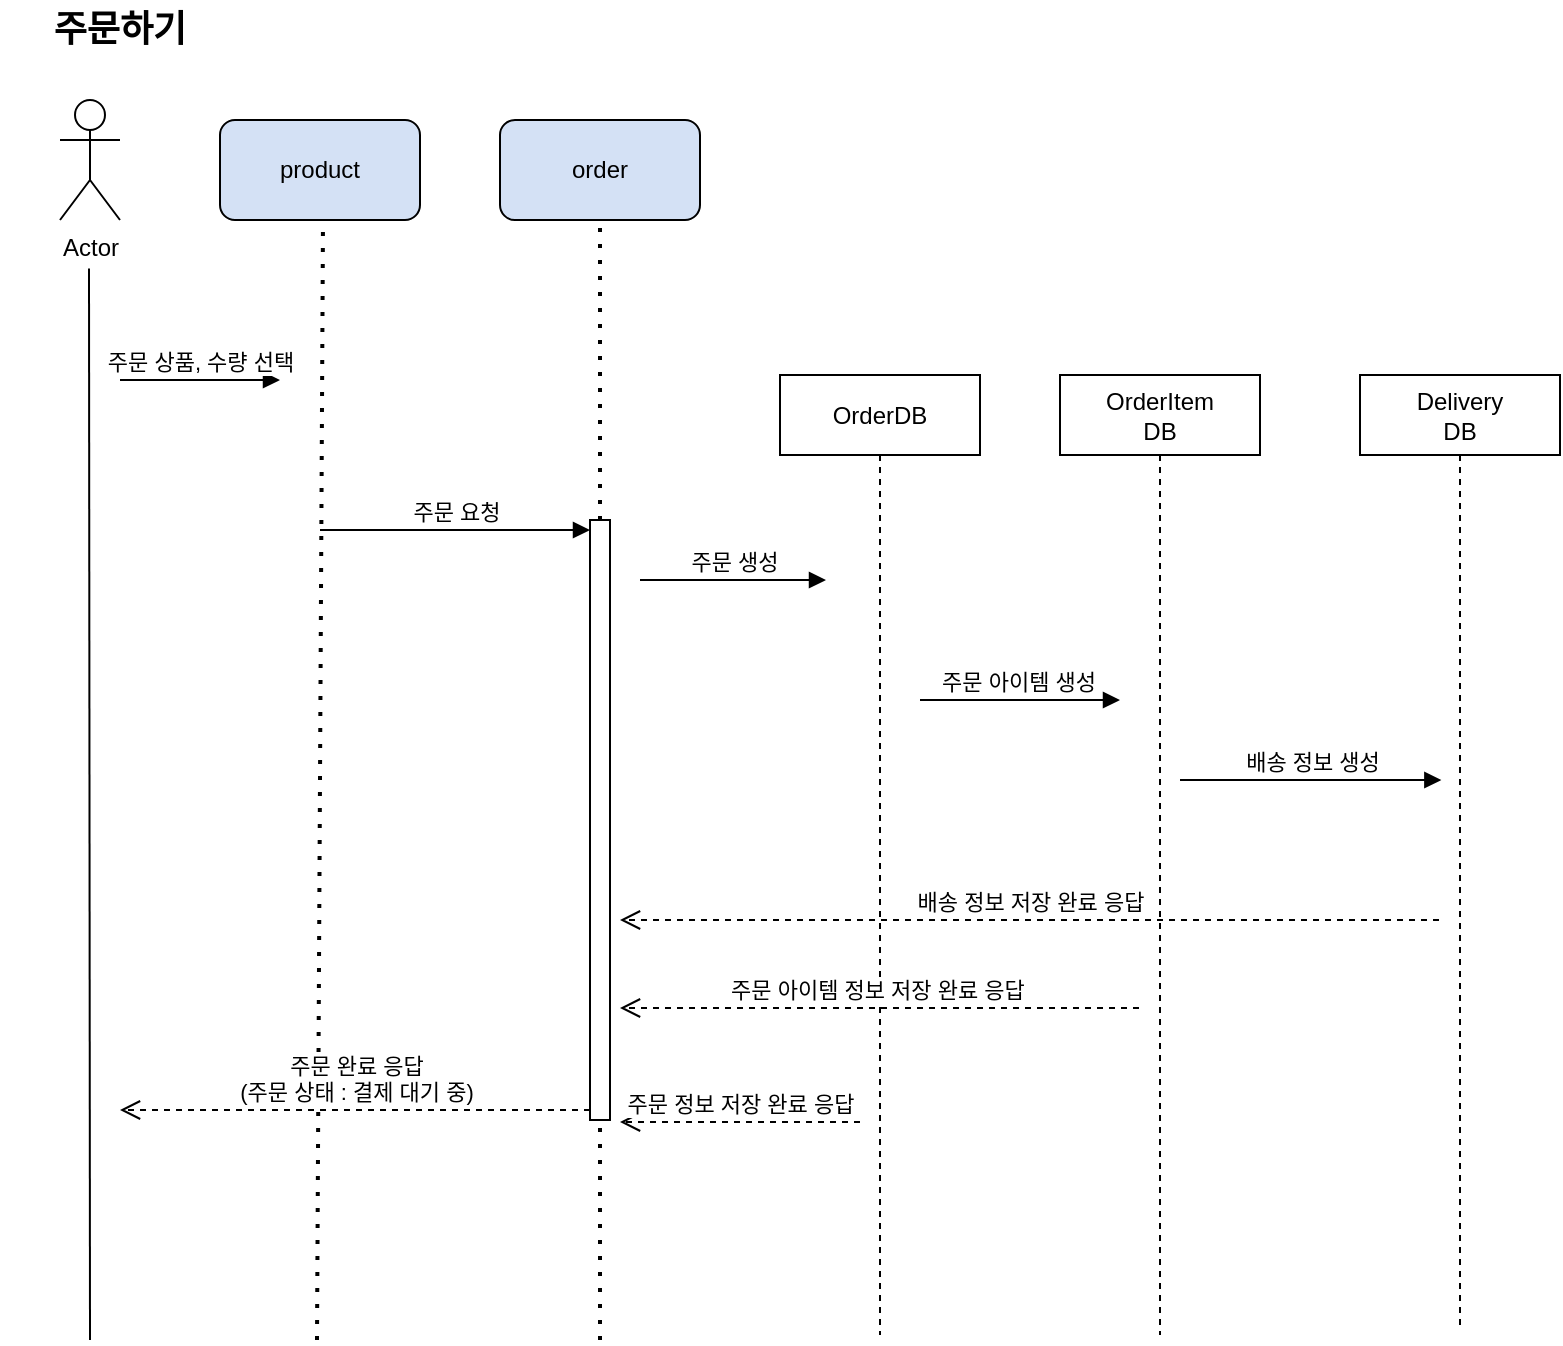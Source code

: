 <mxfile version="24.7.14" pages="5">
  <diagram name="페이지-1" id="WRoLit3VYdb5ZFfxIGQj">
    <mxGraphModel dx="1249" dy="565" grid="1" gridSize="10" guides="1" tooltips="1" connect="1" arrows="1" fold="1" page="1" pageScale="1" pageWidth="827" pageHeight="1169" math="0" shadow="0">
      <root>
        <mxCell id="0" />
        <mxCell id="1" parent="0" />
        <mxCell id="eQJ8v424_2ciiSd1WkQJ-2" value="Actor" style="shape=umlActor;verticalLabelPosition=bottom;verticalAlign=top;html=1;outlineConnect=0;" parent="1" vertex="1">
          <mxGeometry x="40" y="140" width="30" height="60" as="geometry" />
        </mxCell>
        <mxCell id="eQJ8v424_2ciiSd1WkQJ-3" value="order" style="rounded=1;whiteSpace=wrap;html=1;fillColor=#D4E1F5;" parent="1" vertex="1">
          <mxGeometry x="260" y="150" width="100" height="50" as="geometry" />
        </mxCell>
        <mxCell id="ROf_A3cMsUEbPv-aKV---3" value="product" style="rounded=1;whiteSpace=wrap;html=1;fillColor=#D4E1F5;" parent="1" vertex="1">
          <mxGeometry x="120" y="150" width="100" height="50" as="geometry" />
        </mxCell>
        <mxCell id="ch8EnE-0D9XuvopaY-Js-1" value="" style="endArrow=none;html=1;rounded=0;" parent="1" edge="1">
          <mxGeometry width="50" height="50" relative="1" as="geometry">
            <mxPoint x="55" y="760" as="sourcePoint" />
            <mxPoint x="54.5" y="224.2" as="targetPoint" />
          </mxGeometry>
        </mxCell>
        <mxCell id="ch8EnE-0D9XuvopaY-Js-4" value="" style="endArrow=none;dashed=1;html=1;dashPattern=1 3;strokeWidth=2;rounded=0;entryX=0.5;entryY=1;entryDx=0;entryDy=0;" parent="1" source="1HuaOCge5v_VYuKNWLp7-7" target="eQJ8v424_2ciiSd1WkQJ-3" edge="1">
          <mxGeometry width="50" height="50" relative="1" as="geometry">
            <mxPoint x="310" y="760" as="sourcePoint" />
            <mxPoint x="402.5" y="230" as="targetPoint" />
            <Array as="points" />
          </mxGeometry>
        </mxCell>
        <mxCell id="ch8EnE-0D9XuvopaY-Js-5" value="" style="endArrow=none;dashed=1;html=1;dashPattern=1 3;strokeWidth=2;rounded=0;entryX=0.5;entryY=1;entryDx=0;entryDy=0;" parent="1" edge="1">
          <mxGeometry width="50" height="50" relative="1" as="geometry">
            <mxPoint x="168.5" y="760" as="sourcePoint" />
            <mxPoint x="171.5" y="200" as="targetPoint" />
          </mxGeometry>
        </mxCell>
        <mxCell id="DrC_wuYofATTZ53OWNpY-7" value="주문 상품, 수량 선택" style="html=1;verticalAlign=bottom;endArrow=block;curved=0;rounded=0;" parent="1" edge="1">
          <mxGeometry width="80" relative="1" as="geometry">
            <mxPoint x="70" y="280" as="sourcePoint" />
            <mxPoint x="150" y="280" as="targetPoint" />
          </mxGeometry>
        </mxCell>
        <mxCell id="DrC_wuYofATTZ53OWNpY-9" value="주문 아이템 생성" style="html=1;verticalAlign=bottom;endArrow=block;curved=0;rounded=0;" parent="1" edge="1">
          <mxGeometry width="80" relative="1" as="geometry">
            <mxPoint x="470" y="440" as="sourcePoint" />
            <mxPoint x="570" y="440" as="targetPoint" />
            <mxPoint x="-1" as="offset" />
          </mxGeometry>
        </mxCell>
        <mxCell id="DrC_wuYofATTZ53OWNpY-10" value="배송 정보 생성" style="html=1;verticalAlign=bottom;endArrow=block;curved=0;rounded=0;" parent="1" edge="1">
          <mxGeometry x="0.012" width="80" relative="1" as="geometry">
            <mxPoint x="600.004" y="480" as="sourcePoint" />
            <mxPoint x="730.68" y="480" as="targetPoint" />
            <mxPoint as="offset" />
          </mxGeometry>
        </mxCell>
        <mxCell id="DrC_wuYofATTZ53OWNpY-18" value="OrderDB" style="shape=umlLifeline;perimeter=lifelinePerimeter;whiteSpace=wrap;html=1;container=1;dropTarget=0;collapsible=0;recursiveResize=0;outlineConnect=0;portConstraint=eastwest;newEdgeStyle={&quot;curved&quot;:0,&quot;rounded&quot;:0};" parent="1" vertex="1">
          <mxGeometry x="400" y="277.5" width="100" height="480" as="geometry" />
        </mxCell>
        <mxCell id="DrC_wuYofATTZ53OWNpY-19" value="OrderItem&lt;div&gt;DB&lt;/div&gt;" style="shape=umlLifeline;perimeter=lifelinePerimeter;whiteSpace=wrap;html=1;container=1;dropTarget=0;collapsible=0;recursiveResize=0;outlineConnect=0;portConstraint=eastwest;newEdgeStyle={&quot;curved&quot;:0,&quot;rounded&quot;:0};" parent="1" vertex="1">
          <mxGeometry x="540" y="277.5" width="100" height="480" as="geometry" />
        </mxCell>
        <mxCell id="DrC_wuYofATTZ53OWNpY-20" value="Delivery&lt;div&gt;DB&lt;/div&gt;" style="shape=umlLifeline;perimeter=lifelinePerimeter;whiteSpace=wrap;html=1;container=1;dropTarget=0;collapsible=0;recursiveResize=0;outlineConnect=0;portConstraint=eastwest;newEdgeStyle={&quot;curved&quot;:0,&quot;rounded&quot;:0};" parent="1" vertex="1">
          <mxGeometry x="690" y="277.5" width="100" height="475" as="geometry" />
        </mxCell>
        <mxCell id="DrC_wuYofATTZ53OWNpY-21" value="&lt;font style=&quot;font-size: 18px;&quot;&gt;&lt;b&gt;주문하기&lt;/b&gt;&lt;/font&gt;" style="text;html=1;align=center;verticalAlign=middle;whiteSpace=wrap;rounded=0;" parent="1" vertex="1">
          <mxGeometry x="10" y="90" width="120" height="30" as="geometry" />
        </mxCell>
        <mxCell id="DrC_wuYofATTZ53OWNpY-23" value="주문 생성" style="html=1;verticalAlign=bottom;endArrow=block;curved=0;rounded=0;" parent="1" edge="1">
          <mxGeometry width="80" relative="1" as="geometry">
            <mxPoint x="330" y="380" as="sourcePoint" />
            <mxPoint x="423" y="380" as="targetPoint" />
          </mxGeometry>
        </mxCell>
        <mxCell id="DrC_wuYofATTZ53OWNpY-25" value="주문 정보 저장 완료 응답" style="html=1;verticalAlign=bottom;endArrow=open;dashed=1;endSize=8;curved=0;rounded=0;" parent="1" edge="1">
          <mxGeometry relative="1" as="geometry">
            <mxPoint x="440" y="651" as="sourcePoint" />
            <mxPoint x="320" y="651" as="targetPoint" />
          </mxGeometry>
        </mxCell>
        <mxCell id="1HuaOCge5v_VYuKNWLp7-1" value="배송 정보 저장 완료 응답" style="html=1;verticalAlign=bottom;endArrow=open;dashed=1;endSize=8;curved=0;rounded=0;" parent="1" edge="1">
          <mxGeometry relative="1" as="geometry">
            <mxPoint x="729.5" y="550" as="sourcePoint" />
            <mxPoint x="320" y="550" as="targetPoint" />
          </mxGeometry>
        </mxCell>
        <mxCell id="1HuaOCge5v_VYuKNWLp7-3" value="주문 아이템 정보 저장 완료 응답&amp;nbsp;" style="html=1;verticalAlign=bottom;endArrow=open;dashed=1;endSize=8;curved=0;rounded=0;" parent="1" edge="1">
          <mxGeometry relative="1" as="geometry">
            <mxPoint x="579.5" y="594" as="sourcePoint" />
            <mxPoint x="320" y="594" as="targetPoint" />
          </mxGeometry>
        </mxCell>
        <mxCell id="1HuaOCge5v_VYuKNWLp7-8" value="주문 요청" style="html=1;verticalAlign=bottom;endArrow=block;curved=0;rounded=0;entryX=0;entryY=0;entryDx=0;entryDy=5;" parent="1" target="1HuaOCge5v_VYuKNWLp7-7" edge="1">
          <mxGeometry relative="1" as="geometry">
            <mxPoint x="170" y="355" as="sourcePoint" />
          </mxGeometry>
        </mxCell>
        <mxCell id="1HuaOCge5v_VYuKNWLp7-9" value="주문 완료 응답&lt;div&gt;(주문 상태 : 결제 대기 중)&lt;/div&gt;" style="html=1;verticalAlign=bottom;endArrow=open;dashed=1;endSize=8;curved=0;rounded=0;exitX=0;exitY=1;exitDx=0;exitDy=-5;" parent="1" source="1HuaOCge5v_VYuKNWLp7-7" edge="1">
          <mxGeometry relative="1" as="geometry">
            <mxPoint x="70" y="645" as="targetPoint" />
          </mxGeometry>
        </mxCell>
        <mxCell id="1HuaOCge5v_VYuKNWLp7-10" value="" style="endArrow=none;dashed=1;html=1;dashPattern=1 3;strokeWidth=2;rounded=0;entryX=0.5;entryY=1;entryDx=0;entryDy=0;" parent="1" target="1HuaOCge5v_VYuKNWLp7-7" edge="1">
          <mxGeometry width="50" height="50" relative="1" as="geometry">
            <mxPoint x="310" y="760" as="sourcePoint" />
            <mxPoint x="310" y="200" as="targetPoint" />
            <Array as="points">
              <mxPoint x="310" y="410" />
            </Array>
          </mxGeometry>
        </mxCell>
        <mxCell id="1HuaOCge5v_VYuKNWLp7-7" value="" style="html=1;points=[[0,0,0,0,5],[0,1,0,0,-5],[1,0,0,0,5],[1,1,0,0,-5]];perimeter=orthogonalPerimeter;outlineConnect=0;targetShapes=umlLifeline;portConstraint=eastwest;newEdgeStyle={&quot;curved&quot;:0,&quot;rounded&quot;:0};" parent="1" vertex="1">
          <mxGeometry x="305" y="350" width="10" height="300" as="geometry" />
        </mxCell>
      </root>
    </mxGraphModel>
  </diagram>
  <diagram id="4tM7CVCS7vxJw4GQVKxg" name="페이지-2">
    <mxGraphModel dx="1263" dy="565" grid="1" gridSize="10" guides="1" tooltips="1" connect="1" arrows="1" fold="1" page="1" pageScale="1" pageWidth="827" pageHeight="1169" math="0" shadow="0">
      <root>
        <mxCell id="0" />
        <mxCell id="1" parent="0" />
        <mxCell id="D3860NNwwH6Mt3lkiWBg-1" value="" style="shape=umlLifeline;perimeter=lifelinePerimeter;whiteSpace=wrap;html=1;container=1;dropTarget=0;collapsible=0;recursiveResize=0;outlineConnect=0;portConstraint=eastwest;newEdgeStyle={&quot;curved&quot;:0,&quot;rounded&quot;:0};participant=umlActor;" vertex="1" parent="1">
          <mxGeometry x="50" y="80" width="20" height="480" as="geometry" />
        </mxCell>
        <mxCell id="Gjynsa3b7OpVEyxEnJJn-7" value="" style="rounded=1;whiteSpace=wrap;html=1;fillColor=#D4E1F5;" vertex="1" parent="1">
          <mxGeometry x="284" y="75" width="100" height="40" as="geometry" />
        </mxCell>
        <mxCell id="Gjynsa3b7OpVEyxEnJJn-8" value="payment" style="text;html=1;align=center;verticalAlign=middle;whiteSpace=wrap;rounded=0;" vertex="1" parent="1">
          <mxGeometry x="304" y="80" width="60" height="30" as="geometry" />
        </mxCell>
        <mxCell id="Gjynsa3b7OpVEyxEnJJn-9" value="" style="endArrow=none;dashed=1;html=1;rounded=0;" edge="1" parent="1">
          <mxGeometry width="50" height="50" relative="1" as="geometry">
            <mxPoint x="334" y="555" as="sourcePoint" />
            <mxPoint x="333.5" y="115" as="targetPoint" />
          </mxGeometry>
        </mxCell>
        <mxCell id="Gjynsa3b7OpVEyxEnJJn-10" value="payment&lt;div&gt;DB&lt;/div&gt;" style="shape=umlLifeline;perimeter=lifelinePerimeter;whiteSpace=wrap;html=1;container=1;dropTarget=0;collapsible=0;recursiveResize=0;outlineConnect=0;portConstraint=eastwest;newEdgeStyle={&quot;curved&quot;:0,&quot;rounded&quot;:0};" vertex="1" parent="1">
          <mxGeometry x="444" y="195" width="100" height="360" as="geometry" />
        </mxCell>
        <mxCell id="Gjynsa3b7OpVEyxEnJJn-12" value="결제 요청&lt;div&gt;(주문 상태 : 결제 대기 중)&lt;/div&gt;" style="html=1;verticalAlign=bottom;endArrow=block;curved=0;rounded=0;" edge="1" parent="1">
          <mxGeometry width="80" relative="1" as="geometry">
            <mxPoint x="180" y="250" as="sourcePoint" />
            <mxPoint x="324.5" y="250" as="targetPoint" />
          </mxGeometry>
        </mxCell>
        <mxCell id="CJL42BtyvI71mpXRJ3Wc-3" value="결제 정보 저장 완료&lt;div&gt;(결제 상태 : 결제 대기 중)&lt;/div&gt;" style="html=1;verticalAlign=bottom;endArrow=open;dashed=1;endSize=8;curved=0;rounded=0;exitX=0;exitY=1;exitDx=0;exitDy=-5;" edge="1" parent="1">
          <mxGeometry relative="1" as="geometry">
            <mxPoint x="351" y="385" as="targetPoint" />
            <mxPoint x="485" y="385" as="sourcePoint" />
          </mxGeometry>
        </mxCell>
        <mxCell id="CJL42BtyvI71mpXRJ3Wc-2" value="결제 진입" style="html=1;verticalAlign=bottom;endArrow=block;curved=0;rounded=0;entryX=0;entryY=0;entryDx=0;entryDy=5;" edge="1" parent="1">
          <mxGeometry relative="1" as="geometry">
            <mxPoint x="351" y="314.5" as="sourcePoint" />
            <mxPoint x="485" y="314.5" as="targetPoint" />
          </mxGeometry>
        </mxCell>
        <mxCell id="wAaVnhT1qRl54LRTX45x-1" value="" style="rounded=1;whiteSpace=wrap;html=1;fillColor=#D4E1F5;" vertex="1" parent="1">
          <mxGeometry x="120" y="75" width="100" height="40" as="geometry" />
        </mxCell>
        <mxCell id="wAaVnhT1qRl54LRTX45x-2" value="order" style="text;html=1;align=center;verticalAlign=middle;whiteSpace=wrap;rounded=0;" vertex="1" parent="1">
          <mxGeometry x="140" y="80" width="60" height="30" as="geometry" />
        </mxCell>
        <mxCell id="wAaVnhT1qRl54LRTX45x-3" value="" style="endArrow=none;dashed=1;html=1;rounded=0;" edge="1" parent="1">
          <mxGeometry width="50" height="50" relative="1" as="geometry">
            <mxPoint x="170" y="560" as="sourcePoint" />
            <mxPoint x="169.5" y="120" as="targetPoint" />
          </mxGeometry>
        </mxCell>
        <mxCell id="wAaVnhT1qRl54LRTX45x-4" value="주문 요청" style="html=1;verticalAlign=bottom;endArrow=block;curved=0;rounded=0;" edge="1" parent="1">
          <mxGeometry width="80" relative="1" as="geometry">
            <mxPoint x="60" y="160" as="sourcePoint" />
            <mxPoint x="160" y="160" as="targetPoint" />
          </mxGeometry>
        </mxCell>
        <mxCell id="wAaVnhT1qRl54LRTX45x-5" value="결제 진입 완료 응답" style="html=1;verticalAlign=bottom;endArrow=open;dashed=1;endSize=8;curved=0;rounded=0;" edge="1" parent="1">
          <mxGeometry relative="1" as="geometry">
            <mxPoint x="320" y="440" as="sourcePoint" />
            <mxPoint x="180" y="440" as="targetPoint" />
          </mxGeometry>
        </mxCell>
      </root>
    </mxGraphModel>
  </diagram>
  <diagram id="0V6Af24dNaBUSIfwgEDf" name="페이지-3">
    <mxGraphModel dx="1469" dy="665" grid="1" gridSize="10" guides="1" tooltips="1" connect="1" arrows="1" fold="1" page="1" pageScale="1" pageWidth="827" pageHeight="1169" math="0" shadow="0">
      <root>
        <mxCell id="0" />
        <mxCell id="1" parent="0" />
        <mxCell id="o3-l-gzNNko5rsVmKDn--2" value="" style="shape=umlLifeline;perimeter=lifelinePerimeter;whiteSpace=wrap;html=1;container=1;dropTarget=0;collapsible=0;recursiveResize=0;outlineConnect=0;portConstraint=eastwest;newEdgeStyle={&quot;curved&quot;:0,&quot;rounded&quot;:0};participant=umlActor;" vertex="1" parent="1">
          <mxGeometry x="120" y="50" width="20" height="730" as="geometry" />
        </mxCell>
        <mxCell id="bGClRJY_-c0kWPcMGO3n-1" value="" style="rounded=1;whiteSpace=wrap;html=1;fillColor=#D4E1F5;" vertex="1" parent="1">
          <mxGeometry x="420" y="60" width="100" height="40" as="geometry" />
        </mxCell>
        <mxCell id="bGClRJY_-c0kWPcMGO3n-2" value="order" style="text;html=1;align=center;verticalAlign=middle;whiteSpace=wrap;rounded=0;" vertex="1" parent="1">
          <mxGeometry x="440" y="65" width="60" height="30" as="geometry" />
        </mxCell>
        <mxCell id="bGClRJY_-c0kWPcMGO3n-3" value="" style="endArrow=none;dashed=1;html=1;rounded=0;" edge="1" parent="1" source="xGhp4jzEglrGoTv47Ga3-14">
          <mxGeometry width="50" height="50" relative="1" as="geometry">
            <mxPoint x="470" y="640" as="sourcePoint" />
            <mxPoint x="469.5" y="100" as="targetPoint" />
          </mxGeometry>
        </mxCell>
        <mxCell id="bGClRJY_-c0kWPcMGO3n-4" value="" style="rounded=1;whiteSpace=wrap;html=1;fillColor=#D4E1F5;" vertex="1" parent="1">
          <mxGeometry x="684" y="190" width="100" height="40" as="geometry" />
        </mxCell>
        <mxCell id="bGClRJY_-c0kWPcMGO3n-5" value="payment" style="text;html=1;align=center;verticalAlign=middle;whiteSpace=wrap;rounded=0;" vertex="1" parent="1">
          <mxGeometry x="704" y="195" width="60" height="30" as="geometry" />
        </mxCell>
        <mxCell id="bGClRJY_-c0kWPcMGO3n-6" value="" style="endArrow=none;dashed=1;html=1;rounded=0;" edge="1" parent="1" source="P25Dd3joDolIJPKENSxf-22">
          <mxGeometry width="50" height="50" relative="1" as="geometry">
            <mxPoint x="734" y="610" as="sourcePoint" />
            <mxPoint x="733.5" y="230" as="targetPoint" />
          </mxGeometry>
        </mxCell>
        <mxCell id="JGuChMRz6p59fMZfUo6x-2" value="payment&lt;div&gt;DB&lt;/div&gt;" style="shape=umlLifeline;perimeter=lifelinePerimeter;whiteSpace=wrap;html=1;container=1;dropTarget=0;collapsible=0;recursiveResize=0;outlineConnect=0;portConstraint=eastwest;newEdgeStyle={&quot;curved&quot;:0,&quot;rounded&quot;:0};" vertex="1" parent="1">
          <mxGeometry x="830" y="250" width="100" height="520" as="geometry" />
        </mxCell>
        <mxCell id="P25Dd3joDolIJPKENSxf-19" value="결제 승인" style="html=1;verticalAlign=bottom;endArrow=open;dashed=1;endSize=8;curved=0;rounded=0;exitX=0;exitY=1;exitDx=0;exitDy=-5;" edge="1" parent="JGuChMRz6p59fMZfUo6x-2">
          <mxGeometry relative="1" as="geometry">
            <mxPoint x="-90" y="255" as="targetPoint" />
            <mxPoint x="40" y="255" as="sourcePoint" />
          </mxGeometry>
        </mxCell>
        <mxCell id="JGuChMRz6p59fMZfUo6x-7" value="order&lt;div&gt;DB&lt;/div&gt;" style="shape=umlLifeline;perimeter=lifelinePerimeter;whiteSpace=wrap;html=1;container=1;dropTarget=0;collapsible=0;recursiveResize=0;outlineConnect=0;portConstraint=eastwest;newEdgeStyle={&quot;curved&quot;:0,&quot;rounded&quot;:0};" vertex="1" parent="1">
          <mxGeometry x="540" y="150" width="100" height="630" as="geometry" />
        </mxCell>
        <mxCell id="JGuChMRz6p59fMZfUo6x-8" value="주문 요청" style="html=1;verticalAlign=bottom;endArrow=block;curved=0;rounded=0;" edge="1" parent="1">
          <mxGeometry width="80" relative="1" as="geometry">
            <mxPoint x="310" y="240" as="sourcePoint" />
            <mxPoint x="440" y="240" as="targetPoint" />
          </mxGeometry>
        </mxCell>
        <mxCell id="xGhp4jzEglrGoTv47Ga3-6" value="" style="html=1;points=[[0,0,0,0,5],[0,1,0,0,-5],[1,0,0,0,5],[1,1,0,0,-5]];perimeter=orthogonalPerimeter;outlineConnect=0;targetShapes=umlLifeline;portConstraint=eastwest;newEdgeStyle={&quot;curved&quot;:0,&quot;rounded&quot;:0};" vertex="1" parent="1">
          <mxGeometry x="730" y="260" width="10" height="140" as="geometry" />
        </mxCell>
        <mxCell id="xGhp4jzEglrGoTv47Ga3-7" value="결제 진입 요청" style="html=1;verticalAlign=bottom;endArrow=block;curved=0;rounded=0;entryX=0;entryY=0;entryDx=0;entryDy=5;" edge="1" target="xGhp4jzEglrGoTv47Ga3-6" parent="1">
          <mxGeometry relative="1" as="geometry">
            <mxPoint x="490" y="265" as="sourcePoint" />
          </mxGeometry>
        </mxCell>
        <mxCell id="xGhp4jzEglrGoTv47Ga3-8" value="결제 진입 완료 응답" style="html=1;verticalAlign=bottom;endArrow=open;dashed=1;endSize=8;curved=0;rounded=0;exitX=0;exitY=1;exitDx=0;exitDy=-5;" edge="1" source="xGhp4jzEglrGoTv47Ga3-6" parent="1">
          <mxGeometry relative="1" as="geometry">
            <mxPoint x="490" y="395" as="targetPoint" />
          </mxGeometry>
        </mxCell>
        <mxCell id="xGhp4jzEglrGoTv47Ga3-10" value="주문 상태 변경" style="html=1;verticalAlign=bottom;endArrow=block;curved=0;rounded=0;" edge="1" parent="1">
          <mxGeometry width="80" relative="1" as="geometry">
            <mxPoint x="484" y="615" as="sourcePoint" />
            <mxPoint x="583.5" y="615" as="targetPoint" />
          </mxGeometry>
        </mxCell>
        <mxCell id="xGhp4jzEglrGoTv47Ga3-11" value="주문 상태 변경 완료&lt;div&gt;(주문 완료)&lt;/div&gt;" style="html=1;verticalAlign=bottom;endArrow=open;dashed=1;endSize=8;curved=0;rounded=0;" edge="1" parent="1">
          <mxGeometry relative="1" as="geometry">
            <mxPoint x="580" y="660" as="sourcePoint" />
            <mxPoint x="480" y="660" as="targetPoint" />
          </mxGeometry>
        </mxCell>
        <mxCell id="xGhp4jzEglrGoTv47Ga3-12" value="주문 완료 응답" style="html=1;verticalAlign=bottom;endArrow=open;dashed=1;endSize=8;curved=0;rounded=0;" edge="1" parent="1">
          <mxGeometry relative="1" as="geometry">
            <mxPoint x="435" y="670" as="sourcePoint" />
            <mxPoint x="320" y="670" as="targetPoint" />
          </mxGeometry>
        </mxCell>
        <mxCell id="xGhp4jzEglrGoTv47Ga3-15" value="" style="endArrow=none;dashed=1;html=1;rounded=0;" edge="1" parent="1" target="xGhp4jzEglrGoTv47Ga3-14">
          <mxGeometry width="50" height="50" relative="1" as="geometry">
            <mxPoint x="470" y="790" as="sourcePoint" />
            <mxPoint x="469.5" y="100" as="targetPoint" />
          </mxGeometry>
        </mxCell>
        <mxCell id="xGhp4jzEglrGoTv47Ga3-14" value="" style="html=1;points=[[0,0,0,0,5],[0,1,0,0,-5],[1,0,0,0,5],[1,1,0,0,-5]];perimeter=orthogonalPerimeter;outlineConnect=0;targetShapes=umlLifeline;portConstraint=eastwest;newEdgeStyle={&quot;curved&quot;:0,&quot;rounded&quot;:0};" vertex="1" parent="1">
          <mxGeometry x="464" y="230" width="10" height="450" as="geometry" />
        </mxCell>
        <mxCell id="xGhp4jzEglrGoTv47Ga3-16" value="결제 정보 생성" style="html=1;verticalAlign=bottom;endArrow=block;curved=0;rounded=0;" edge="1" parent="1">
          <mxGeometry width="80" relative="1" as="geometry">
            <mxPoint x="750" y="320" as="sourcePoint" />
            <mxPoint x="870" y="320.5" as="targetPoint" />
          </mxGeometry>
        </mxCell>
        <mxCell id="xGhp4jzEglrGoTv47Ga3-17" value="결제 정보 저장 완료&lt;div&gt;(결제key 자동 생성)&lt;/div&gt;" style="html=1;verticalAlign=bottom;endArrow=open;dashed=1;endSize=8;curved=0;rounded=0;" edge="1" parent="1">
          <mxGeometry relative="1" as="geometry">
            <mxPoint x="870" y="360" as="sourcePoint" />
            <mxPoint x="750" y="360.5" as="targetPoint" />
          </mxGeometry>
        </mxCell>
        <mxCell id="famdBSAuyncv_2C-D6JL-5" value="" style="endArrow=none;dashed=1;html=1;rounded=0;" edge="1" parent="1">
          <mxGeometry width="50" height="50" relative="1" as="geometry">
            <mxPoint x="734" y="780" as="sourcePoint" />
            <mxPoint x="734" y="580" as="targetPoint" />
          </mxGeometry>
        </mxCell>
        <mxCell id="P25Dd3joDolIJPKENSxf-1" value="결제 승인 완료 응답" style="html=1;verticalAlign=bottom;endArrow=open;dashed=1;endSize=8;curved=0;rounded=0;" edge="1" parent="1">
          <mxGeometry relative="1" as="geometry">
            <mxPoint x="720" y="530" as="sourcePoint" />
            <mxPoint x="480" y="530" as="targetPoint" />
          </mxGeometry>
        </mxCell>
        <mxCell id="P25Dd3joDolIJPKENSxf-5" value="" style="endArrow=none;dashed=1;html=1;rounded=0;" edge="1" parent="1">
          <mxGeometry width="50" height="50" relative="1" as="geometry">
            <mxPoint x="734" y="690.8" as="sourcePoint" />
            <mxPoint x="734" y="610" as="targetPoint" />
          </mxGeometry>
        </mxCell>
        <mxCell id="P25Dd3joDolIJPKENSxf-18" value="결제 승인 요청" style="html=1;verticalAlign=bottom;endArrow=block;curved=0;rounded=0;" edge="1" parent="1">
          <mxGeometry relative="1" as="geometry">
            <mxPoint x="490" y="450" as="sourcePoint" />
            <mxPoint x="720" y="450" as="targetPoint" />
          </mxGeometry>
        </mxCell>
        <mxCell id="P25Dd3joDolIJPKENSxf-21" value="결제 상태 변경" style="html=1;verticalAlign=bottom;endArrow=block;curved=0;rounded=0;" edge="1" parent="1">
          <mxGeometry width="80" relative="1" as="geometry">
            <mxPoint x="750" y="464.41" as="sourcePoint" />
            <mxPoint x="865.5" y="464.41" as="targetPoint" />
          </mxGeometry>
        </mxCell>
        <mxCell id="P25Dd3joDolIJPKENSxf-23" value="" style="endArrow=none;dashed=1;html=1;rounded=0;" edge="1" parent="1" target="P25Dd3joDolIJPKENSxf-22">
          <mxGeometry width="50" height="50" relative="1" as="geometry">
            <mxPoint x="734" y="610" as="sourcePoint" />
            <mxPoint x="733.5" y="230" as="targetPoint" />
          </mxGeometry>
        </mxCell>
        <mxCell id="P25Dd3joDolIJPKENSxf-22" value="" style="html=1;points=[[0,0,0,0,5],[0,1,0,0,-5],[1,0,0,0,5],[1,1,0,0,-5]];perimeter=orthogonalPerimeter;outlineConnect=0;targetShapes=umlLifeline;portConstraint=eastwest;newEdgeStyle={&quot;curved&quot;:0,&quot;rounded&quot;:0};" vertex="1" parent="1">
          <mxGeometry x="729" y="450" width="10" height="80" as="geometry" />
        </mxCell>
        <mxCell id="1khDPGGnKX2368tYUp9J-1" value="product" style="rounded=1;whiteSpace=wrap;html=1;fillColor=#D4E1F5;" vertex="1" parent="1">
          <mxGeometry x="230" y="50" width="100" height="50" as="geometry" />
        </mxCell>
        <mxCell id="1khDPGGnKX2368tYUp9J-2" value="" style="endArrow=none;dashed=1;html=1;dashPattern=1 3;strokeWidth=2;rounded=0;entryX=0.5;entryY=1;entryDx=0;entryDy=0;" edge="1" parent="1">
          <mxGeometry width="50" height="50" relative="1" as="geometry">
            <mxPoint x="279" y="790.941" as="sourcePoint" />
            <mxPoint x="281.5" y="100" as="targetPoint" />
          </mxGeometry>
        </mxCell>
        <mxCell id="rSTi9NOTo8DQfTD0bwJo-1" value="주문 상품, 수량 선택" style="html=1;verticalAlign=bottom;endArrow=block;curved=0;rounded=0;" edge="1" parent="1">
          <mxGeometry width="80" relative="1" as="geometry">
            <mxPoint x="150" y="160" as="sourcePoint" />
            <mxPoint x="260" y="160" as="targetPoint" />
          </mxGeometry>
        </mxCell>
        <mxCell id="rSTi9NOTo8DQfTD0bwJo-3" value="product&lt;div&gt;DB&lt;/div&gt;" style="shape=umlLifeline;perimeter=lifelinePerimeter;whiteSpace=wrap;html=1;container=1;dropTarget=0;collapsible=0;recursiveResize=0;outlineConnect=0;portConstraint=eastwest;newEdgeStyle={&quot;curved&quot;:0,&quot;rounded&quot;:0};" vertex="1" parent="1">
          <mxGeometry x="960" y="470" width="100" height="300" as="geometry" />
        </mxCell>
        <mxCell id="rSTi9NOTo8DQfTD0bwJo-4" value="" style="html=1;points=[[0,0,0,0,5],[0,1,0,0,-5],[1,0,0,0,5],[1,1,0,0,-5]];perimeter=orthogonalPerimeter;outlineConnect=0;targetShapes=umlLifeline;portConstraint=eastwest;newEdgeStyle={&quot;curved&quot;:0,&quot;rounded&quot;:0};" vertex="1" parent="rSTi9NOTo8DQfTD0bwJo-3">
          <mxGeometry x="50" y="230" width="10" height="60" as="geometry" />
        </mxCell>
        <mxCell id="rSTi9NOTo8DQfTD0bwJo-5" value="재고 변경 요청" style="html=1;verticalAlign=bottom;endArrow=block;curved=0;rounded=0;entryX=0;entryY=0;entryDx=0;entryDy=5;" edge="1" target="rSTi9NOTo8DQfTD0bwJo-4" parent="rSTi9NOTo8DQfTD0bwJo-3">
          <mxGeometry relative="1" as="geometry">
            <mxPoint x="-670" y="235" as="sourcePoint" />
          </mxGeometry>
        </mxCell>
        <mxCell id="rSTi9NOTo8DQfTD0bwJo-6" value="재고 변경" style="html=1;verticalAlign=bottom;endArrow=open;dashed=1;endSize=8;curved=0;rounded=0;exitX=0;exitY=1;exitDx=0;exitDy=-5;exitPerimeter=0;" edge="1" source="rSTi9NOTo8DQfTD0bwJo-4" parent="rSTi9NOTo8DQfTD0bwJo-3">
          <mxGeometry relative="1" as="geometry">
            <mxPoint x="-660" y="285" as="targetPoint" />
          </mxGeometry>
        </mxCell>
      </root>
    </mxGraphModel>
  </diagram>
  <diagram id="A5l8YiIx9J5Js9igO3y8" name="페이지-4">
    <mxGraphModel dx="1242" dy="565" grid="1" gridSize="10" guides="1" tooltips="1" connect="1" arrows="1" fold="1" page="1" pageScale="1" pageWidth="827" pageHeight="1169" math="0" shadow="0">
      <root>
        <mxCell id="0" />
        <mxCell id="1" parent="0" />
        <mxCell id="65mqPk5UenMeOrIfOKFL-1" value="" style="shape=umlLifeline;perimeter=lifelinePerimeter;whiteSpace=wrap;html=1;container=1;dropTarget=0;collapsible=0;recursiveResize=0;outlineConnect=0;portConstraint=eastwest;newEdgeStyle={&quot;curved&quot;:0,&quot;rounded&quot;:0};participant=umlActor;" parent="1" vertex="1">
          <mxGeometry x="60" y="50" width="20" height="580" as="geometry" />
        </mxCell>
        <mxCell id="65mqPk5UenMeOrIfOKFL-2" value="" style="rounded=1;whiteSpace=wrap;html=1;fillColor=#D4E1F5;" parent="1" vertex="1">
          <mxGeometry x="150" y="50" width="100" height="40" as="geometry" />
        </mxCell>
        <mxCell id="65mqPk5UenMeOrIfOKFL-3" value="order" style="text;html=1;align=center;verticalAlign=middle;whiteSpace=wrap;rounded=0;" parent="1" vertex="1">
          <mxGeometry x="170" y="55" width="60" height="30" as="geometry" />
        </mxCell>
        <mxCell id="65mqPk5UenMeOrIfOKFL-4" value="" style="endArrow=none;dashed=1;html=1;rounded=0;" parent="1" source="65mqPk5UenMeOrIfOKFL-20" edge="1">
          <mxGeometry width="50" height="50" relative="1" as="geometry">
            <mxPoint x="200" y="630" as="sourcePoint" />
            <mxPoint x="199.5" y="90" as="targetPoint" />
          </mxGeometry>
        </mxCell>
        <mxCell id="65mqPk5UenMeOrIfOKFL-5" value="" style="rounded=1;whiteSpace=wrap;html=1;fillColor=#D4E1F5;" parent="1" vertex="1">
          <mxGeometry x="414" y="180" width="100" height="40" as="geometry" />
        </mxCell>
        <mxCell id="65mqPk5UenMeOrIfOKFL-6" value="payment" style="text;html=1;align=center;verticalAlign=middle;whiteSpace=wrap;rounded=0;" parent="1" vertex="1">
          <mxGeometry x="434" y="185" width="60" height="30" as="geometry" />
        </mxCell>
        <mxCell id="65mqPk5UenMeOrIfOKFL-7" value="" style="endArrow=none;dashed=1;html=1;rounded=0;" parent="1" edge="1">
          <mxGeometry width="50" height="50" relative="1" as="geometry">
            <mxPoint x="464" y="630" as="sourcePoint" />
            <mxPoint x="463.5" y="220" as="targetPoint" />
          </mxGeometry>
        </mxCell>
        <mxCell id="65mqPk5UenMeOrIfOKFL-9" value="order&lt;div&gt;DB&lt;/div&gt;" style="shape=umlLifeline;perimeter=lifelinePerimeter;whiteSpace=wrap;html=1;container=1;dropTarget=0;collapsible=0;recursiveResize=0;outlineConnect=0;portConstraint=eastwest;newEdgeStyle={&quot;curved&quot;:0,&quot;rounded&quot;:0};" parent="1" vertex="1">
          <mxGeometry x="270" y="140" width="100" height="490" as="geometry" />
        </mxCell>
        <mxCell id="s3aeFu2KgiIlFGeonLw2-1" value="" style="html=1;points=[[0,0,0,0,5],[0,1,0,0,-5],[1,0,0,0,5],[1,1,0,0,-5]];perimeter=orthogonalPerimeter;outlineConnect=0;targetShapes=umlLifeline;portConstraint=eastwest;newEdgeStyle={&quot;curved&quot;:0,&quot;rounded&quot;:0};" parent="65mqPk5UenMeOrIfOKFL-9" vertex="1">
          <mxGeometry x="50" y="400" width="10" height="70" as="geometry" />
        </mxCell>
        <mxCell id="s3aeFu2KgiIlFGeonLw2-2" value="주문 취소" style="html=1;verticalAlign=bottom;endArrow=block;curved=0;rounded=0;entryX=0;entryY=0;entryDx=0;entryDy=5;" parent="65mqPk5UenMeOrIfOKFL-9" target="s3aeFu2KgiIlFGeonLw2-1" edge="1">
          <mxGeometry relative="1" as="geometry">
            <mxPoint x="-50" y="405" as="sourcePoint" />
          </mxGeometry>
        </mxCell>
        <mxCell id="s3aeFu2KgiIlFGeonLw2-3" value="주문 취소 완료" style="html=1;verticalAlign=bottom;endArrow=open;dashed=1;endSize=8;curved=0;rounded=0;exitX=0;exitY=1;exitDx=0;exitDy=-5;" parent="65mqPk5UenMeOrIfOKFL-9" source="s3aeFu2KgiIlFGeonLw2-1" edge="1">
          <mxGeometry relative="1" as="geometry">
            <mxPoint x="-60" y="465" as="targetPoint" />
          </mxGeometry>
        </mxCell>
        <mxCell id="65mqPk5UenMeOrIfOKFL-10" value="주문 요청" style="html=1;verticalAlign=bottom;endArrow=block;curved=0;rounded=0;" parent="1" edge="1">
          <mxGeometry width="80" relative="1" as="geometry">
            <mxPoint x="80" y="130" as="sourcePoint" />
            <mxPoint x="190" y="130" as="targetPoint" />
          </mxGeometry>
        </mxCell>
        <mxCell id="65mqPk5UenMeOrIfOKFL-11" value="주문 정보 생성" style="html=1;verticalAlign=bottom;endArrow=block;curved=0;rounded=0;" parent="1" edge="1">
          <mxGeometry width="80" relative="1" as="geometry">
            <mxPoint x="220" y="230" as="sourcePoint" />
            <mxPoint x="300" y="230" as="targetPoint" />
          </mxGeometry>
        </mxCell>
        <mxCell id="65mqPk5UenMeOrIfOKFL-12" value="주문 정보 저장 응답" style="html=1;verticalAlign=bottom;endArrow=open;dashed=1;endSize=8;curved=0;rounded=0;" parent="1" edge="1">
          <mxGeometry relative="1" as="geometry">
            <mxPoint x="300" y="270" as="sourcePoint" />
            <mxPoint x="220" y="270" as="targetPoint" />
          </mxGeometry>
        </mxCell>
        <mxCell id="65mqPk5UenMeOrIfOKFL-13" value="" style="html=1;points=[[0,0,0,0,5],[0,1,0,0,-5],[1,0,0,0,5],[1,1,0,0,-5]];perimeter=orthogonalPerimeter;outlineConnect=0;targetShapes=umlLifeline;portConstraint=eastwest;newEdgeStyle={&quot;curved&quot;:0,&quot;rounded&quot;:0};" parent="1" vertex="1">
          <mxGeometry x="460" y="310" width="10" height="160" as="geometry" />
        </mxCell>
        <mxCell id="65mqPk5UenMeOrIfOKFL-14" value="결제 진입 요청" style="html=1;verticalAlign=bottom;endArrow=block;curved=0;rounded=0;entryX=0;entryY=0;entryDx=0;entryDy=5;" parent="1" target="65mqPk5UenMeOrIfOKFL-13" edge="1">
          <mxGeometry relative="1" as="geometry">
            <mxPoint x="90" y="315" as="sourcePoint" />
          </mxGeometry>
        </mxCell>
        <mxCell id="65mqPk5UenMeOrIfOKFL-15" value="결제 실패" style="html=1;verticalAlign=bottom;endArrow=open;dashed=1;endSize=8;curved=0;rounded=0;exitX=0;exitY=1;exitDx=0;exitDy=-5;" parent="1" source="65mqPk5UenMeOrIfOKFL-13" edge="1">
          <mxGeometry relative="1" as="geometry">
            <mxPoint x="90" y="465" as="targetPoint" />
          </mxGeometry>
        </mxCell>
        <mxCell id="65mqPk5UenMeOrIfOKFL-19" value="" style="endArrow=none;dashed=1;html=1;rounded=0;" parent="1" target="65mqPk5UenMeOrIfOKFL-20" edge="1">
          <mxGeometry width="50" height="50" relative="1" as="geometry">
            <mxPoint x="200" y="630" as="sourcePoint" />
            <mxPoint x="199.5" y="90" as="targetPoint" />
          </mxGeometry>
        </mxCell>
        <mxCell id="65mqPk5UenMeOrIfOKFL-20" value="" style="html=1;points=[[0,0,0,0,5],[0,1,0,0,-5],[1,0,0,0,5],[1,1,0,0,-5]];perimeter=orthogonalPerimeter;outlineConnect=0;targetShapes=umlLifeline;portConstraint=eastwest;newEdgeStyle={&quot;curved&quot;:0,&quot;rounded&quot;:0};" parent="1" vertex="1">
          <mxGeometry x="194" y="130" width="10" height="490" as="geometry" />
        </mxCell>
        <mxCell id="ML_KvLgO86VX5ozhb5iL-1" value="결제 진입 실패 이벤트 발행" style="html=1;verticalAlign=bottom;endArrow=open;dashed=1;endSize=8;curved=0;rounded=0;" parent="1" edge="1">
          <mxGeometry relative="1" as="geometry">
            <mxPoint x="440" y="510" as="sourcePoint" />
            <mxPoint x="220" y="510" as="targetPoint" />
          </mxGeometry>
        </mxCell>
      </root>
    </mxGraphModel>
  </diagram>
  <diagram id="-w1fvCzkAGxl09J3tmVd" name="페이지-5">
    <mxGraphModel dx="1249" dy="565" grid="1" gridSize="10" guides="1" tooltips="1" connect="1" arrows="1" fold="1" page="1" pageScale="1" pageWidth="827" pageHeight="1169" math="0" shadow="0">
      <root>
        <mxCell id="0" />
        <mxCell id="1" parent="0" />
        <mxCell id="YiGtzODASIELq8YfVxJx-1" value="" style="shape=umlLifeline;perimeter=lifelinePerimeter;whiteSpace=wrap;html=1;container=1;dropTarget=0;collapsible=0;recursiveResize=0;outlineConnect=0;portConstraint=eastwest;newEdgeStyle={&quot;curved&quot;:0,&quot;rounded&quot;:0};participant=umlActor;" vertex="1" parent="1">
          <mxGeometry x="60" y="50" width="20" height="580" as="geometry" />
        </mxCell>
        <mxCell id="YiGtzODASIELq8YfVxJx-2" value="" style="rounded=1;whiteSpace=wrap;html=1;fillColor=#D4E1F5;" vertex="1" parent="1">
          <mxGeometry x="267" y="40" width="100" height="40" as="geometry" />
        </mxCell>
        <mxCell id="YiGtzODASIELq8YfVxJx-3" value="order" style="text;html=1;align=center;verticalAlign=middle;whiteSpace=wrap;rounded=0;" vertex="1" parent="1">
          <mxGeometry x="287" y="45" width="60" height="30" as="geometry" />
        </mxCell>
        <mxCell id="YiGtzODASIELq8YfVxJx-4" value="" style="endArrow=none;dashed=1;html=1;rounded=0;" edge="1" parent="1" source="YiGtzODASIELq8YfVxJx-19">
          <mxGeometry width="50" height="50" relative="1" as="geometry">
            <mxPoint x="317" y="620" as="sourcePoint" />
            <mxPoint x="316.5" y="80" as="targetPoint" />
          </mxGeometry>
        </mxCell>
        <mxCell id="YiGtzODASIELq8YfVxJx-5" value="" style="rounded=1;whiteSpace=wrap;html=1;fillColor=#D4E1F5;" vertex="1" parent="1">
          <mxGeometry x="531" y="170" width="100" height="40" as="geometry" />
        </mxCell>
        <mxCell id="YiGtzODASIELq8YfVxJx-6" value="payment" style="text;html=1;align=center;verticalAlign=middle;whiteSpace=wrap;rounded=0;" vertex="1" parent="1">
          <mxGeometry x="551" y="175" width="60" height="30" as="geometry" />
        </mxCell>
        <mxCell id="YiGtzODASIELq8YfVxJx-7" value="" style="endArrow=none;dashed=1;html=1;rounded=0;" edge="1" parent="1">
          <mxGeometry width="50" height="50" relative="1" as="geometry">
            <mxPoint x="581" y="620" as="sourcePoint" />
            <mxPoint x="580.5" y="210" as="targetPoint" />
          </mxGeometry>
        </mxCell>
        <mxCell id="YiGtzODASIELq8YfVxJx-8" value="order&lt;div&gt;DB&lt;/div&gt;" style="shape=umlLifeline;perimeter=lifelinePerimeter;whiteSpace=wrap;html=1;container=1;dropTarget=0;collapsible=0;recursiveResize=0;outlineConnect=0;portConstraint=eastwest;newEdgeStyle={&quot;curved&quot;:0,&quot;rounded&quot;:0};" vertex="1" parent="1">
          <mxGeometry x="387" y="130" width="100" height="490" as="geometry" />
        </mxCell>
        <mxCell id="YiGtzODASIELq8YfVxJx-9" value="" style="html=1;points=[[0,0,0,0,5],[0,1,0,0,-5],[1,0,0,0,5],[1,1,0,0,-5]];perimeter=orthogonalPerimeter;outlineConnect=0;targetShapes=umlLifeline;portConstraint=eastwest;newEdgeStyle={&quot;curved&quot;:0,&quot;rounded&quot;:0};" vertex="1" parent="YiGtzODASIELq8YfVxJx-8">
          <mxGeometry x="43" y="300" width="10" height="70" as="geometry" />
        </mxCell>
        <mxCell id="YiGtzODASIELq8YfVxJx-10" value="주문 취소" style="html=1;verticalAlign=bottom;endArrow=block;curved=0;rounded=0;entryX=0;entryY=0;entryDx=0;entryDy=5;" edge="1" parent="YiGtzODASIELq8YfVxJx-8" target="YiGtzODASIELq8YfVxJx-9">
          <mxGeometry relative="1" as="geometry">
            <mxPoint x="-57" y="305" as="sourcePoint" />
          </mxGeometry>
        </mxCell>
        <mxCell id="YiGtzODASIELq8YfVxJx-11" value="주문 취소 완료" style="html=1;verticalAlign=bottom;endArrow=open;dashed=1;endSize=8;curved=0;rounded=0;exitX=0;exitY=1;exitDx=0;exitDy=-5;" edge="1" parent="YiGtzODASIELq8YfVxJx-8" source="YiGtzODASIELq8YfVxJx-9">
          <mxGeometry relative="1" as="geometry">
            <mxPoint x="-57" y="365" as="targetPoint" />
          </mxGeometry>
        </mxCell>
        <mxCell id="YiGtzODASIELq8YfVxJx-12" value="주문 요청" style="html=1;verticalAlign=bottom;endArrow=block;curved=0;rounded=0;" edge="1" parent="1">
          <mxGeometry width="80" relative="1" as="geometry">
            <mxPoint x="177" y="140" as="sourcePoint" />
            <mxPoint x="287" y="140" as="targetPoint" />
          </mxGeometry>
        </mxCell>
        <mxCell id="YiGtzODASIELq8YfVxJx-13" value="주문 정보 생성" style="html=1;verticalAlign=bottom;endArrow=block;curved=0;rounded=0;" edge="1" parent="1">
          <mxGeometry width="80" relative="1" as="geometry">
            <mxPoint x="337" y="220" as="sourcePoint" />
            <mxPoint x="417" y="220" as="targetPoint" />
          </mxGeometry>
        </mxCell>
        <mxCell id="YiGtzODASIELq8YfVxJx-14" value="주문 정보 저장 응답" style="html=1;verticalAlign=bottom;endArrow=open;dashed=1;endSize=8;curved=0;rounded=0;" edge="1" parent="1">
          <mxGeometry relative="1" as="geometry">
            <mxPoint x="417" y="260" as="sourcePoint" />
            <mxPoint x="337" y="260" as="targetPoint" />
          </mxGeometry>
        </mxCell>
        <mxCell id="YiGtzODASIELq8YfVxJx-15" value="" style="html=1;points=[[0,0,0,0,5],[0,1,0,0,-5],[1,0,0,0,5],[1,1,0,0,-5]];perimeter=orthogonalPerimeter;outlineConnect=0;targetShapes=umlLifeline;portConstraint=eastwest;newEdgeStyle={&quot;curved&quot;:0,&quot;rounded&quot;:0};" vertex="1" parent="1">
          <mxGeometry x="577" y="300" width="10" height="70" as="geometry" />
        </mxCell>
        <mxCell id="YiGtzODASIELq8YfVxJx-16" value="결제 승인 요청" style="html=1;verticalAlign=bottom;endArrow=block;curved=0;rounded=0;entryX=0;entryY=0;entryDx=0;entryDy=5;" edge="1" parent="1" target="YiGtzODASIELq8YfVxJx-15">
          <mxGeometry relative="1" as="geometry">
            <mxPoint x="340" y="305" as="sourcePoint" />
          </mxGeometry>
        </mxCell>
        <mxCell id="YiGtzODASIELq8YfVxJx-17" value="결제 승인 실패" style="html=1;verticalAlign=bottom;endArrow=open;dashed=1;endSize=8;curved=0;rounded=0;exitX=0;exitY=1;exitDx=0;exitDy=-5;" edge="1" parent="1" source="YiGtzODASIELq8YfVxJx-15">
          <mxGeometry relative="1" as="geometry">
            <mxPoint x="340" y="365" as="targetPoint" />
          </mxGeometry>
        </mxCell>
        <mxCell id="YiGtzODASIELq8YfVxJx-18" value="" style="endArrow=none;dashed=1;html=1;rounded=0;" edge="1" parent="1" target="YiGtzODASIELq8YfVxJx-19">
          <mxGeometry width="50" height="50" relative="1" as="geometry">
            <mxPoint x="317" y="620" as="sourcePoint" />
            <mxPoint x="316.5" y="80" as="targetPoint" />
          </mxGeometry>
        </mxCell>
        <mxCell id="YiGtzODASIELq8YfVxJx-19" value="" style="html=1;points=[[0,0,0,0,5],[0,1,0,0,-5],[1,0,0,0,5],[1,1,0,0,-5]];perimeter=orthogonalPerimeter;outlineConnect=0;targetShapes=umlLifeline;portConstraint=eastwest;newEdgeStyle={&quot;curved&quot;:0,&quot;rounded&quot;:0};" vertex="1" parent="1">
          <mxGeometry x="311" y="140" width="10" height="360" as="geometry" />
        </mxCell>
        <mxCell id="YiGtzODASIELq8YfVxJx-20" value="결제 승인 실패 이벤트 발행" style="html=1;verticalAlign=bottom;endArrow=open;dashed=1;endSize=8;curved=0;rounded=0;" edge="1" parent="1">
          <mxGeometry relative="1" as="geometry">
            <mxPoint x="560" y="410" as="sourcePoint" />
            <mxPoint x="340" y="410" as="targetPoint" />
          </mxGeometry>
        </mxCell>
        <mxCell id="EptT3dz7L0Ya44MSpAf1-1" value="product" style="rounded=1;whiteSpace=wrap;html=1;fillColor=#D4E1F5;" vertex="1" parent="1">
          <mxGeometry x="120" y="40" width="100" height="40" as="geometry" />
        </mxCell>
        <mxCell id="EptT3dz7L0Ya44MSpAf1-2" value="" style="endArrow=none;dashed=1;html=1;dashPattern=1 3;strokeWidth=2;rounded=0;" edge="1" parent="1">
          <mxGeometry width="50" height="50" relative="1" as="geometry">
            <mxPoint x="169" y="620" as="sourcePoint" />
            <mxPoint x="169" y="80" as="targetPoint" />
          </mxGeometry>
        </mxCell>
        <mxCell id="EptT3dz7L0Ya44MSpAf1-3" value="주문 상품, 수량 선택" style="html=1;verticalAlign=bottom;endArrow=block;curved=0;rounded=0;" edge="1" parent="1">
          <mxGeometry width="80" relative="1" as="geometry">
            <mxPoint x="80" y="110" as="sourcePoint" />
            <mxPoint x="160" y="110" as="targetPoint" />
          </mxGeometry>
        </mxCell>
        <mxCell id="EptT3dz7L0Ya44MSpAf1-4" value="주문 취소 응답" style="html=1;verticalAlign=bottom;endArrow=open;dashed=1;endSize=8;curved=0;rounded=0;" edge="1" parent="1">
          <mxGeometry relative="1" as="geometry">
            <mxPoint x="290" y="500" as="sourcePoint" />
            <mxPoint x="180" y="500" as="targetPoint" />
          </mxGeometry>
        </mxCell>
        <mxCell id="_EwceAKB6i1pWZgi8J1p-4" value="주문 취소 응답" style="html=1;verticalAlign=bottom;endArrow=open;dashed=1;endSize=8;curved=0;rounded=0;" edge="1" parent="1">
          <mxGeometry relative="1" as="geometry">
            <mxPoint x="160" y="560" as="sourcePoint" />
            <mxPoint x="80" y="560" as="targetPoint" />
          </mxGeometry>
        </mxCell>
      </root>
    </mxGraphModel>
  </diagram>
</mxfile>
